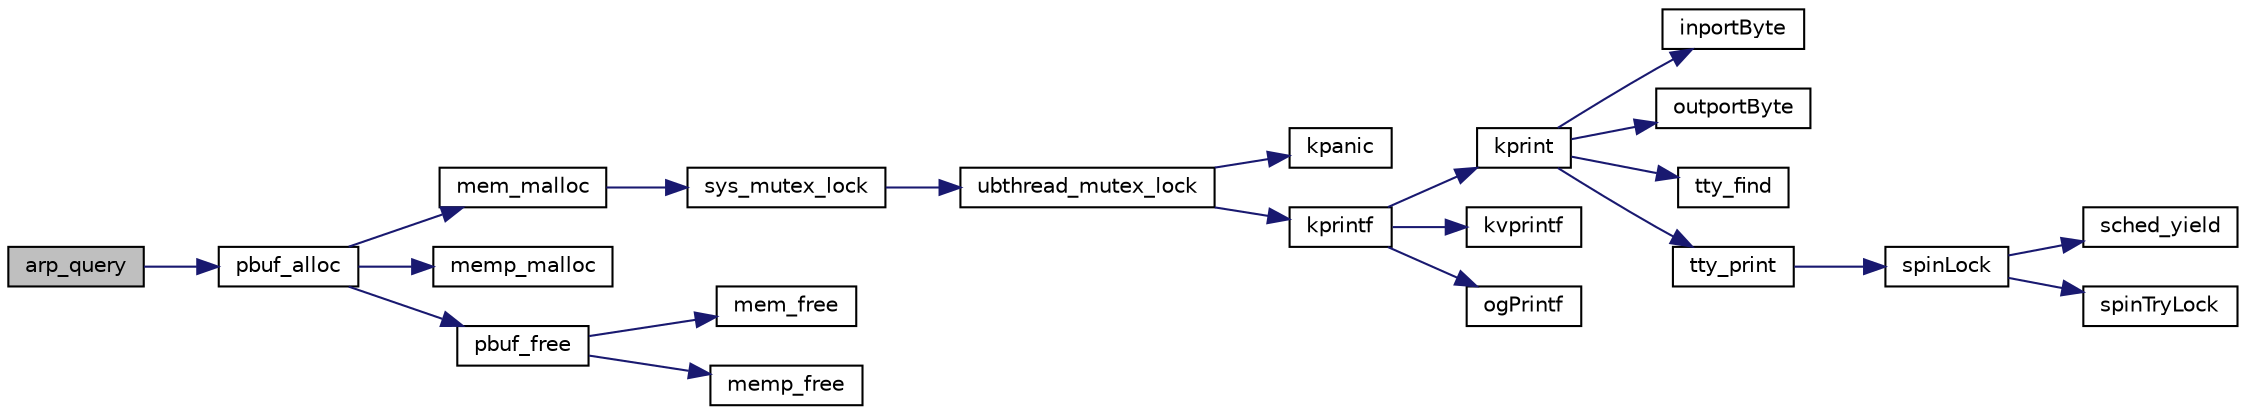 digraph "arp_query"
{
 // LATEX_PDF_SIZE
  edge [fontname="Helvetica",fontsize="10",labelfontname="Helvetica",labelfontsize="10"];
  node [fontname="Helvetica",fontsize="10",shape=record];
  rankdir="LR";
  Node1 [label="arp_query",height=0.2,width=0.4,color="black", fillcolor="grey75", style="filled", fontcolor="black",tooltip=" "];
  Node1 -> Node2 [color="midnightblue",fontsize="10",style="solid",fontname="Helvetica"];
  Node2 [label="pbuf_alloc",height=0.2,width=0.4,color="black", fillcolor="white", style="filled",URL="$group__pbuf.html#gacfcb0a2af918658ba0afe36499c65f47",tooltip=" "];
  Node2 -> Node3 [color="midnightblue",fontsize="10",style="solid",fontname="Helvetica"];
  Node3 [label="mem_malloc",height=0.2,width=0.4,color="black", fillcolor="white", style="filled",URL="$mem_8h.html#a932aa40d85b14cb7331625e012d12335",tooltip=" "];
  Node3 -> Node4 [color="midnightblue",fontsize="10",style="solid",fontname="Helvetica"];
  Node4 [label="sys_mutex_lock",height=0.2,width=0.4,color="black", fillcolor="white", style="filled",URL="$group__sys__mutex.html#ga4d4eb9afe5965fa2661dd54ff55d616a",tooltip=" "];
  Node4 -> Node5 [color="midnightblue",fontsize="10",style="solid",fontname="Helvetica"];
  Node5 [label="ubthread_mutex_lock",height=0.2,width=0.4,color="black", fillcolor="white", style="filled",URL="$ubthread_8h.html#aa13bf141cd3e9bf0921fbf61ffc637d8",tooltip=" "];
  Node5 -> Node6 [color="midnightblue",fontsize="10",style="solid",fontname="Helvetica"];
  Node6 [label="kpanic",height=0.2,width=0.4,color="black", fillcolor="white", style="filled",URL="$armv6_2kpanic_8c.html#adb9a182aa071791a306163d50d653deb",tooltip="print panic message and halt system"];
  Node5 -> Node7 [color="midnightblue",fontsize="10",style="solid",fontname="Helvetica"];
  Node7 [label="kprintf",height=0.2,width=0.4,color="black", fillcolor="white", style="filled",URL="$kprintf_8h.html#a20b56810edb62a6fe59917015c30848f",tooltip=" "];
  Node7 -> Node8 [color="midnightblue",fontsize="10",style="solid",fontname="Helvetica"];
  Node8 [label="kprint",height=0.2,width=0.4,color="black", fillcolor="white", style="filled",URL="$video_8h.html#a5429378b96a24fadfd2d1f8d777eb95a",tooltip=" "];
  Node8 -> Node9 [color="midnightblue",fontsize="10",style="solid",fontname="Helvetica"];
  Node9 [label="inportByte",height=0.2,width=0.4,color="black", fillcolor="white", style="filled",URL="$io_8h.html#a77b934268de1b3ecdcf3f275413b3108",tooltip="input one byte from specified port"];
  Node8 -> Node10 [color="midnightblue",fontsize="10",style="solid",fontname="Helvetica"];
  Node10 [label="outportByte",height=0.2,width=0.4,color="black", fillcolor="white", style="filled",URL="$io_8h.html#a8acc1a06073db2e7b92ffbd00fbd0cf1",tooltip="outputut one byte to specified port"];
  Node8 -> Node11 [color="midnightblue",fontsize="10",style="solid",fontname="Helvetica"];
  Node11 [label="tty_find",height=0.2,width=0.4,color="black", fillcolor="white", style="filled",URL="$tty_8h.html#a4f96ccac7e60296ef496008d8cbed0ff",tooltip=" "];
  Node8 -> Node12 [color="midnightblue",fontsize="10",style="solid",fontname="Helvetica"];
  Node12 [label="tty_print",height=0.2,width=0.4,color="black", fillcolor="white", style="filled",URL="$tty_8h.html#ad96f57a7c113d3cfa76ee5fed6de33c0",tooltip=" "];
  Node12 -> Node13 [color="midnightblue",fontsize="10",style="solid",fontname="Helvetica"];
  Node13 [label="spinLock",height=0.2,width=0.4,color="black", fillcolor="white", style="filled",URL="$armv6_2spinlock_8c.html#a71f03d2ba55111c715b6068254847a53",tooltip=" "];
  Node13 -> Node14 [color="midnightblue",fontsize="10",style="solid",fontname="Helvetica"];
  Node14 [label="sched_yield",height=0.2,width=0.4,color="black", fillcolor="white", style="filled",URL="$armv6_2sched_8c.html#a08933fe6d593a1c78b9080359f15a0b7",tooltip=" "];
  Node13 -> Node15 [color="midnightblue",fontsize="10",style="solid",fontname="Helvetica"];
  Node15 [label="spinTryLock",height=0.2,width=0.4,color="black", fillcolor="white", style="filled",URL="$armv6_2spinlock_8c.html#a740766af5da58616f700fffab6768a78",tooltip=" "];
  Node7 -> Node16 [color="midnightblue",fontsize="10",style="solid",fontname="Helvetica"];
  Node16 [label="kvprintf",height=0.2,width=0.4,color="black", fillcolor="white", style="filled",URL="$kprintf_8c.html#a3093cdac4668a4ccffdd7f77270888b7",tooltip=" "];
  Node7 -> Node17 [color="midnightblue",fontsize="10",style="solid",fontname="Helvetica"];
  Node17 [label="ogPrintf",height=0.2,width=0.4,color="black", fillcolor="white", style="filled",URL="$kprintf_8h.html#a3b4a66bf1f6583e65660f281b6014aa1",tooltip=" "];
  Node2 -> Node18 [color="midnightblue",fontsize="10",style="solid",fontname="Helvetica"];
  Node18 [label="memp_malloc",height=0.2,width=0.4,color="black", fillcolor="white", style="filled",URL="$memp_8h.html#a2b00593d086313c267b54a976bf67aa5",tooltip=" "];
  Node2 -> Node19 [color="midnightblue",fontsize="10",style="solid",fontname="Helvetica"];
  Node19 [label="pbuf_free",height=0.2,width=0.4,color="black", fillcolor="white", style="filled",URL="$group__pbuf.html#gab0dd696fb4b6bc65e548944584f1738b",tooltip=" "];
  Node19 -> Node20 [color="midnightblue",fontsize="10",style="solid",fontname="Helvetica"];
  Node20 [label="mem_free",height=0.2,width=0.4,color="black", fillcolor="white", style="filled",URL="$mem_8h.html#a2fd7aa1adf6e394d3be7c7734e7df41a",tooltip=" "];
  Node19 -> Node21 [color="midnightblue",fontsize="10",style="solid",fontname="Helvetica"];
  Node21 [label="memp_free",height=0.2,width=0.4,color="black", fillcolor="white", style="filled",URL="$memp_8h.html#aecd94926b7c2a0e23ae195f4ae97581f",tooltip=" "];
}
